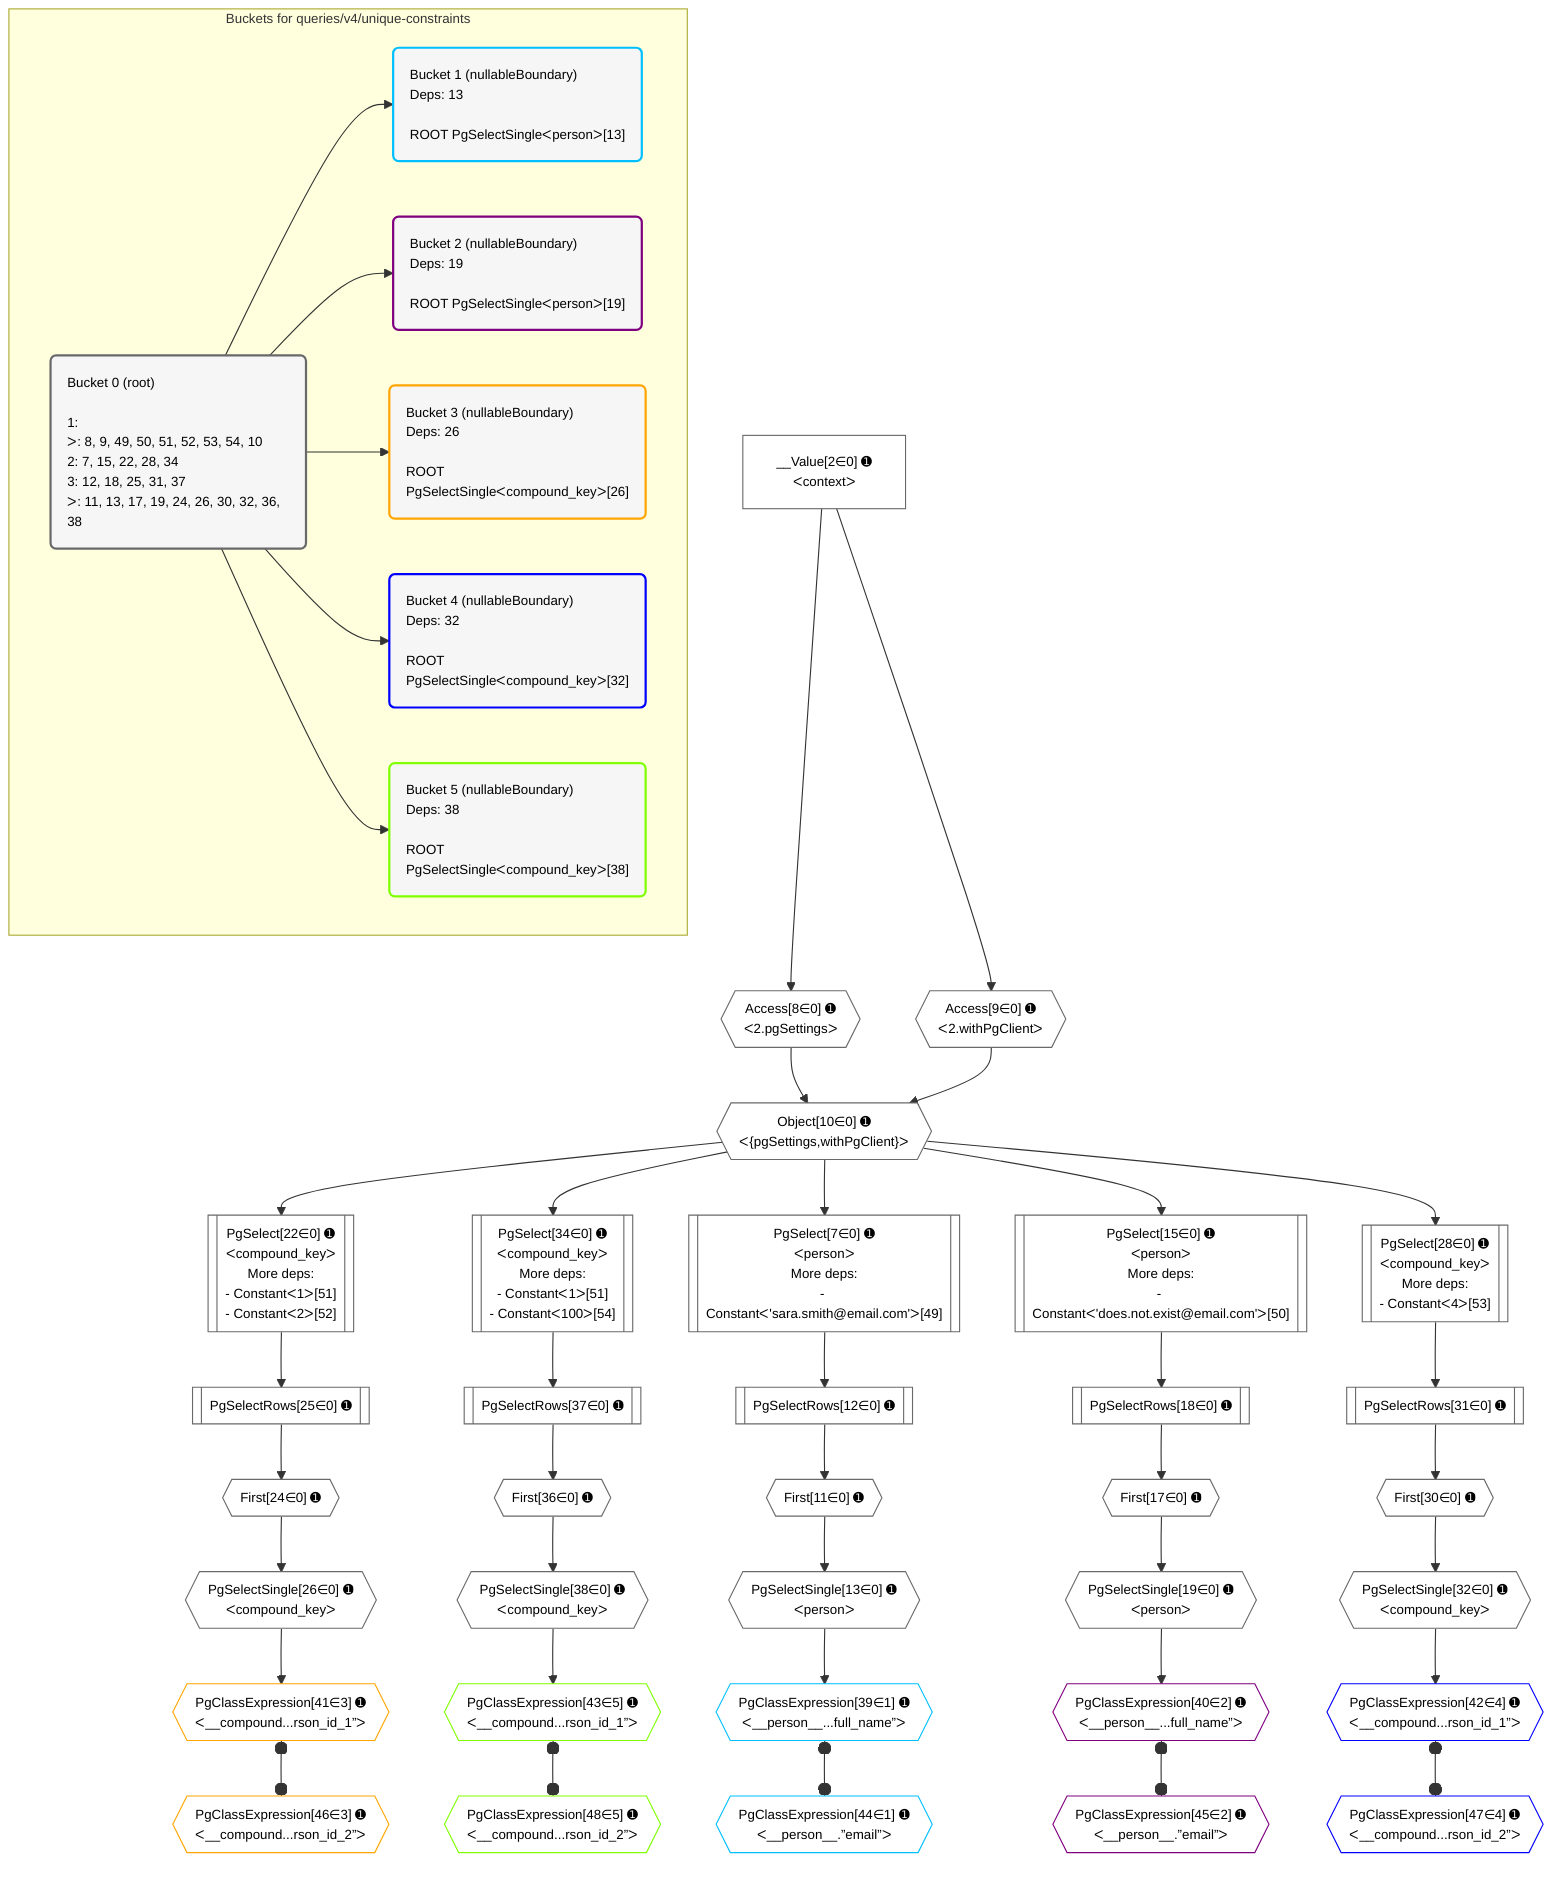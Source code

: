 %%{init: {'themeVariables': { 'fontSize': '12px'}}}%%
graph TD
    classDef path fill:#eee,stroke:#000,color:#000
    classDef plan fill:#fff,stroke-width:1px,color:#000
    classDef itemplan fill:#fff,stroke-width:2px,color:#000
    classDef unbatchedplan fill:#dff,stroke-width:1px,color:#000
    classDef sideeffectplan fill:#fcc,stroke-width:2px,color:#000
    classDef bucket fill:#f6f6f6,color:#000,stroke-width:2px,text-align:left

    subgraph "Buckets for queries/v4/unique-constraints"
    Bucket0("Bucket 0 (root)<br /><br />1: <br />ᐳ: 8, 9, 49, 50, 51, 52, 53, 54, 10<br />2: 7, 15, 22, 28, 34<br />3: 12, 18, 25, 31, 37<br />ᐳ: 11, 13, 17, 19, 24, 26, 30, 32, 36, 38"):::bucket
    Bucket1("Bucket 1 (nullableBoundary)<br />Deps: 13<br /><br />ROOT PgSelectSingleᐸpersonᐳ[13]"):::bucket
    Bucket2("Bucket 2 (nullableBoundary)<br />Deps: 19<br /><br />ROOT PgSelectSingleᐸpersonᐳ[19]"):::bucket
    Bucket3("Bucket 3 (nullableBoundary)<br />Deps: 26<br /><br />ROOT PgSelectSingleᐸcompound_keyᐳ[26]"):::bucket
    Bucket4("Bucket 4 (nullableBoundary)<br />Deps: 32<br /><br />ROOT PgSelectSingleᐸcompound_keyᐳ[32]"):::bucket
    Bucket5("Bucket 5 (nullableBoundary)<br />Deps: 38<br /><br />ROOT PgSelectSingleᐸcompound_keyᐳ[38]"):::bucket
    end
    Bucket0 --> Bucket1 & Bucket2 & Bucket3 & Bucket4 & Bucket5

    %% plan dependencies
    PgSelect22[["PgSelect[22∈0] ➊<br />ᐸcompound_keyᐳ<br />More deps:<br />- Constantᐸ1ᐳ[51]<br />- Constantᐸ2ᐳ[52]"]]:::plan
    Object10{{"Object[10∈0] ➊<br />ᐸ{pgSettings,withPgClient}ᐳ"}}:::plan
    Object10 --> PgSelect22
    PgSelect34[["PgSelect[34∈0] ➊<br />ᐸcompound_keyᐳ<br />More deps:<br />- Constantᐸ1ᐳ[51]<br />- Constantᐸ100ᐳ[54]"]]:::plan
    Object10 --> PgSelect34
    PgSelect7[["PgSelect[7∈0] ➊<br />ᐸpersonᐳ<br />More deps:<br />- Constantᐸ'sara.smith@email.com'ᐳ[49]"]]:::plan
    Object10 --> PgSelect7
    Access8{{"Access[8∈0] ➊<br />ᐸ2.pgSettingsᐳ"}}:::plan
    Access9{{"Access[9∈0] ➊<br />ᐸ2.withPgClientᐳ"}}:::plan
    Access8 & Access9 --> Object10
    PgSelect15[["PgSelect[15∈0] ➊<br />ᐸpersonᐳ<br />More deps:<br />- Constantᐸ'does.not.exist@email.com'ᐳ[50]"]]:::plan
    Object10 --> PgSelect15
    PgSelect28[["PgSelect[28∈0] ➊<br />ᐸcompound_keyᐳ<br />More deps:<br />- Constantᐸ4ᐳ[53]"]]:::plan
    Object10 --> PgSelect28
    __Value2["__Value[2∈0] ➊<br />ᐸcontextᐳ"]:::plan
    __Value2 --> Access8
    __Value2 --> Access9
    First11{{"First[11∈0] ➊"}}:::plan
    PgSelectRows12[["PgSelectRows[12∈0] ➊"]]:::plan
    PgSelectRows12 --> First11
    PgSelect7 --> PgSelectRows12
    PgSelectSingle13{{"PgSelectSingle[13∈0] ➊<br />ᐸpersonᐳ"}}:::plan
    First11 --> PgSelectSingle13
    First17{{"First[17∈0] ➊"}}:::plan
    PgSelectRows18[["PgSelectRows[18∈0] ➊"]]:::plan
    PgSelectRows18 --> First17
    PgSelect15 --> PgSelectRows18
    PgSelectSingle19{{"PgSelectSingle[19∈0] ➊<br />ᐸpersonᐳ"}}:::plan
    First17 --> PgSelectSingle19
    First24{{"First[24∈0] ➊"}}:::plan
    PgSelectRows25[["PgSelectRows[25∈0] ➊"]]:::plan
    PgSelectRows25 --> First24
    PgSelect22 --> PgSelectRows25
    PgSelectSingle26{{"PgSelectSingle[26∈0] ➊<br />ᐸcompound_keyᐳ"}}:::plan
    First24 --> PgSelectSingle26
    First30{{"First[30∈0] ➊"}}:::plan
    PgSelectRows31[["PgSelectRows[31∈0] ➊"]]:::plan
    PgSelectRows31 --> First30
    PgSelect28 --> PgSelectRows31
    PgSelectSingle32{{"PgSelectSingle[32∈0] ➊<br />ᐸcompound_keyᐳ"}}:::plan
    First30 --> PgSelectSingle32
    First36{{"First[36∈0] ➊"}}:::plan
    PgSelectRows37[["PgSelectRows[37∈0] ➊"]]:::plan
    PgSelectRows37 --> First36
    PgSelect34 --> PgSelectRows37
    PgSelectSingle38{{"PgSelectSingle[38∈0] ➊<br />ᐸcompound_keyᐳ"}}:::plan
    First36 --> PgSelectSingle38
    PgClassExpression39{{"PgClassExpression[39∈1] ➊<br />ᐸ__person__...full_name”ᐳ"}}:::plan
    PgSelectSingle13 --> PgClassExpression39
    PgClassExpression44{{"PgClassExpression[44∈1] ➊<br />ᐸ__person__.”email”ᐳ"}}:::plan
    PgClassExpression39 o--o PgClassExpression44
    PgClassExpression40{{"PgClassExpression[40∈2] ➊<br />ᐸ__person__...full_name”ᐳ"}}:::plan
    PgSelectSingle19 --> PgClassExpression40
    PgClassExpression45{{"PgClassExpression[45∈2] ➊<br />ᐸ__person__.”email”ᐳ"}}:::plan
    PgClassExpression40 o--o PgClassExpression45
    PgClassExpression41{{"PgClassExpression[41∈3] ➊<br />ᐸ__compound...rson_id_1”ᐳ"}}:::plan
    PgSelectSingle26 --> PgClassExpression41
    PgClassExpression46{{"PgClassExpression[46∈3] ➊<br />ᐸ__compound...rson_id_2”ᐳ"}}:::plan
    PgClassExpression41 o--o PgClassExpression46
    PgClassExpression42{{"PgClassExpression[42∈4] ➊<br />ᐸ__compound...rson_id_1”ᐳ"}}:::plan
    PgSelectSingle32 --> PgClassExpression42
    PgClassExpression47{{"PgClassExpression[47∈4] ➊<br />ᐸ__compound...rson_id_2”ᐳ"}}:::plan
    PgClassExpression42 o--o PgClassExpression47
    PgClassExpression43{{"PgClassExpression[43∈5] ➊<br />ᐸ__compound...rson_id_1”ᐳ"}}:::plan
    PgSelectSingle38 --> PgClassExpression43
    PgClassExpression48{{"PgClassExpression[48∈5] ➊<br />ᐸ__compound...rson_id_2”ᐳ"}}:::plan
    PgClassExpression43 o--o PgClassExpression48

    %% define steps
    classDef bucket0 stroke:#696969
    class Bucket0,__Value2,PgSelect7,Access8,Access9,Object10,First11,PgSelectRows12,PgSelectSingle13,PgSelect15,First17,PgSelectRows18,PgSelectSingle19,PgSelect22,First24,PgSelectRows25,PgSelectSingle26,PgSelect28,First30,PgSelectRows31,PgSelectSingle32,PgSelect34,First36,PgSelectRows37,PgSelectSingle38 bucket0
    classDef bucket1 stroke:#00bfff
    class Bucket1,PgClassExpression39,PgClassExpression44 bucket1
    classDef bucket2 stroke:#7f007f
    class Bucket2,PgClassExpression40,PgClassExpression45 bucket2
    classDef bucket3 stroke:#ffa500
    class Bucket3,PgClassExpression41,PgClassExpression46 bucket3
    classDef bucket4 stroke:#0000ff
    class Bucket4,PgClassExpression42,PgClassExpression47 bucket4
    classDef bucket5 stroke:#7fff00
    class Bucket5,PgClassExpression43,PgClassExpression48 bucket5